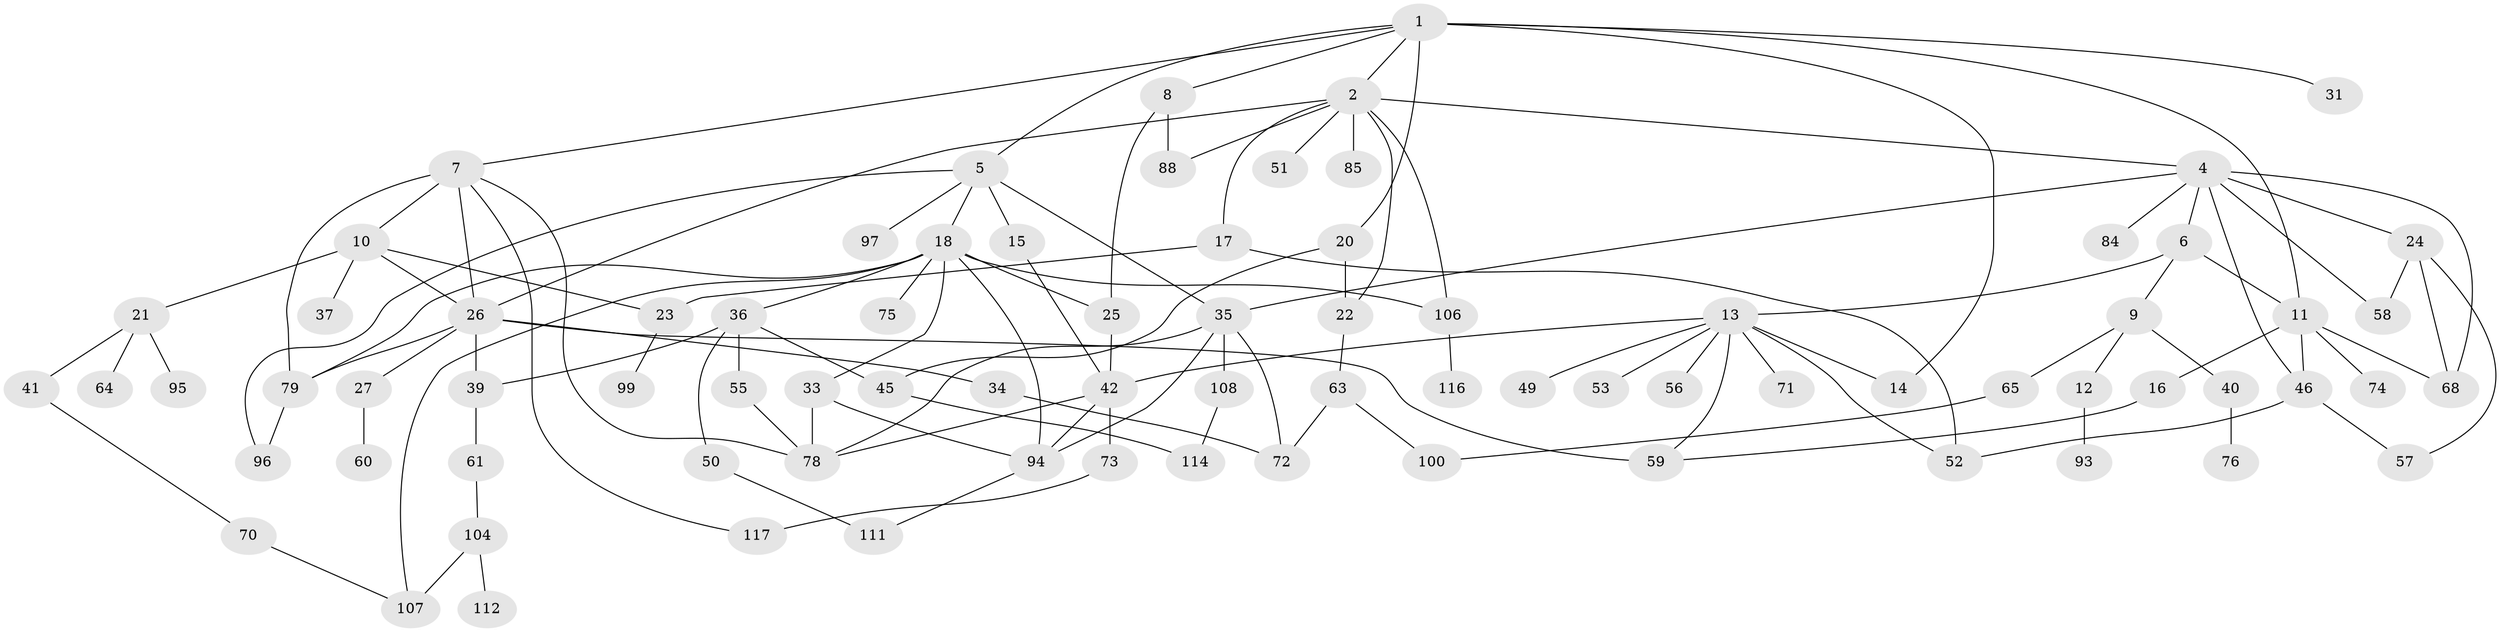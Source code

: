 // original degree distribution, {5: 0.07627118644067797, 7: 0.01694915254237288, 9: 0.00847457627118644, 3: 0.2288135593220339, 4: 0.09322033898305085, 6: 0.01694915254237288, 2: 0.3389830508474576, 8: 0.00847457627118644, 1: 0.211864406779661}
// Generated by graph-tools (version 1.1) at 2025/10/02/27/25 16:10:54]
// undirected, 81 vertices, 121 edges
graph export_dot {
graph [start="1"]
  node [color=gray90,style=filled];
  1 [super="+3"];
  2 [super="+19"];
  4 [super="+32"];
  5 [super="+66"];
  6 [super="+67"];
  7 [super="+87"];
  8;
  9 [super="+43"];
  10 [super="+90"];
  11 [super="+54"];
  12;
  13 [super="+28"];
  14;
  15;
  16;
  17 [super="+115"];
  18 [super="+30"];
  20;
  21 [super="+62"];
  22 [super="+81"];
  23 [super="+47"];
  24 [super="+101"];
  25 [super="+92"];
  26 [super="+29"];
  27;
  31 [super="+44"];
  33;
  34 [super="+103"];
  35 [super="+77"];
  36 [super="+38"];
  37;
  39;
  40;
  41;
  42 [super="+82"];
  45 [super="+48"];
  46 [super="+102"];
  49;
  50;
  51;
  52;
  53;
  55 [super="+98"];
  56;
  57;
  58;
  59 [super="+69"];
  60;
  61 [super="+80"];
  63 [super="+83"];
  64;
  65;
  68 [super="+113"];
  70 [super="+91"];
  71;
  72;
  73;
  74;
  75;
  76;
  78 [super="+86"];
  79 [super="+89"];
  84;
  85;
  88;
  93;
  94 [super="+109"];
  95;
  96;
  97;
  99;
  100 [super="+105"];
  104;
  106;
  107 [super="+110"];
  108;
  111;
  112;
  114 [super="+118"];
  116;
  117;
  1 -- 2;
  1 -- 5;
  1 -- 8;
  1 -- 20;
  1 -- 7;
  1 -- 11;
  1 -- 14;
  1 -- 31;
  2 -- 4;
  2 -- 17;
  2 -- 22;
  2 -- 26;
  2 -- 106;
  2 -- 88;
  2 -- 51;
  2 -- 85;
  4 -- 6;
  4 -- 24;
  4 -- 35;
  4 -- 58;
  4 -- 84;
  4 -- 68;
  4 -- 46;
  5 -- 15;
  5 -- 18;
  5 -- 97;
  5 -- 96;
  5 -- 35;
  6 -- 9;
  6 -- 11;
  6 -- 13;
  7 -- 10;
  7 -- 78;
  7 -- 117;
  7 -- 26;
  7 -- 79;
  8 -- 25;
  8 -- 88;
  9 -- 12;
  9 -- 40;
  9 -- 65;
  10 -- 21;
  10 -- 23;
  10 -- 37;
  10 -- 26;
  11 -- 16;
  11 -- 46;
  11 -- 68;
  11 -- 74;
  12 -- 93;
  13 -- 14;
  13 -- 49;
  13 -- 53;
  13 -- 56;
  13 -- 71;
  13 -- 42;
  13 -- 52;
  13 -- 59;
  15 -- 42;
  16 -- 59;
  17 -- 52;
  17 -- 23;
  18 -- 33;
  18 -- 75;
  18 -- 106;
  18 -- 79;
  18 -- 107;
  18 -- 36;
  18 -- 94;
  18 -- 25;
  20 -- 45;
  20 -- 22;
  21 -- 41;
  21 -- 64;
  21 -- 95;
  22 -- 63;
  23 -- 99;
  24 -- 57;
  24 -- 58;
  24 -- 68;
  25 -- 42;
  26 -- 27;
  26 -- 79;
  26 -- 39;
  26 -- 59 [weight=2];
  26 -- 34;
  27 -- 60;
  33 -- 78;
  33 -- 94;
  34 -- 72;
  35 -- 72;
  35 -- 108;
  35 -- 78;
  35 -- 94;
  36 -- 50;
  36 -- 39;
  36 -- 55;
  36 -- 45;
  39 -- 61;
  40 -- 76;
  41 -- 70;
  42 -- 73;
  42 -- 94;
  42 -- 78;
  45 -- 114;
  46 -- 57;
  46 -- 52;
  50 -- 111;
  55 -- 78;
  61 -- 104;
  63 -- 72;
  63 -- 100;
  65 -- 100;
  70 -- 107;
  73 -- 117;
  79 -- 96;
  94 -- 111;
  104 -- 112;
  104 -- 107;
  106 -- 116;
  108 -- 114;
}
